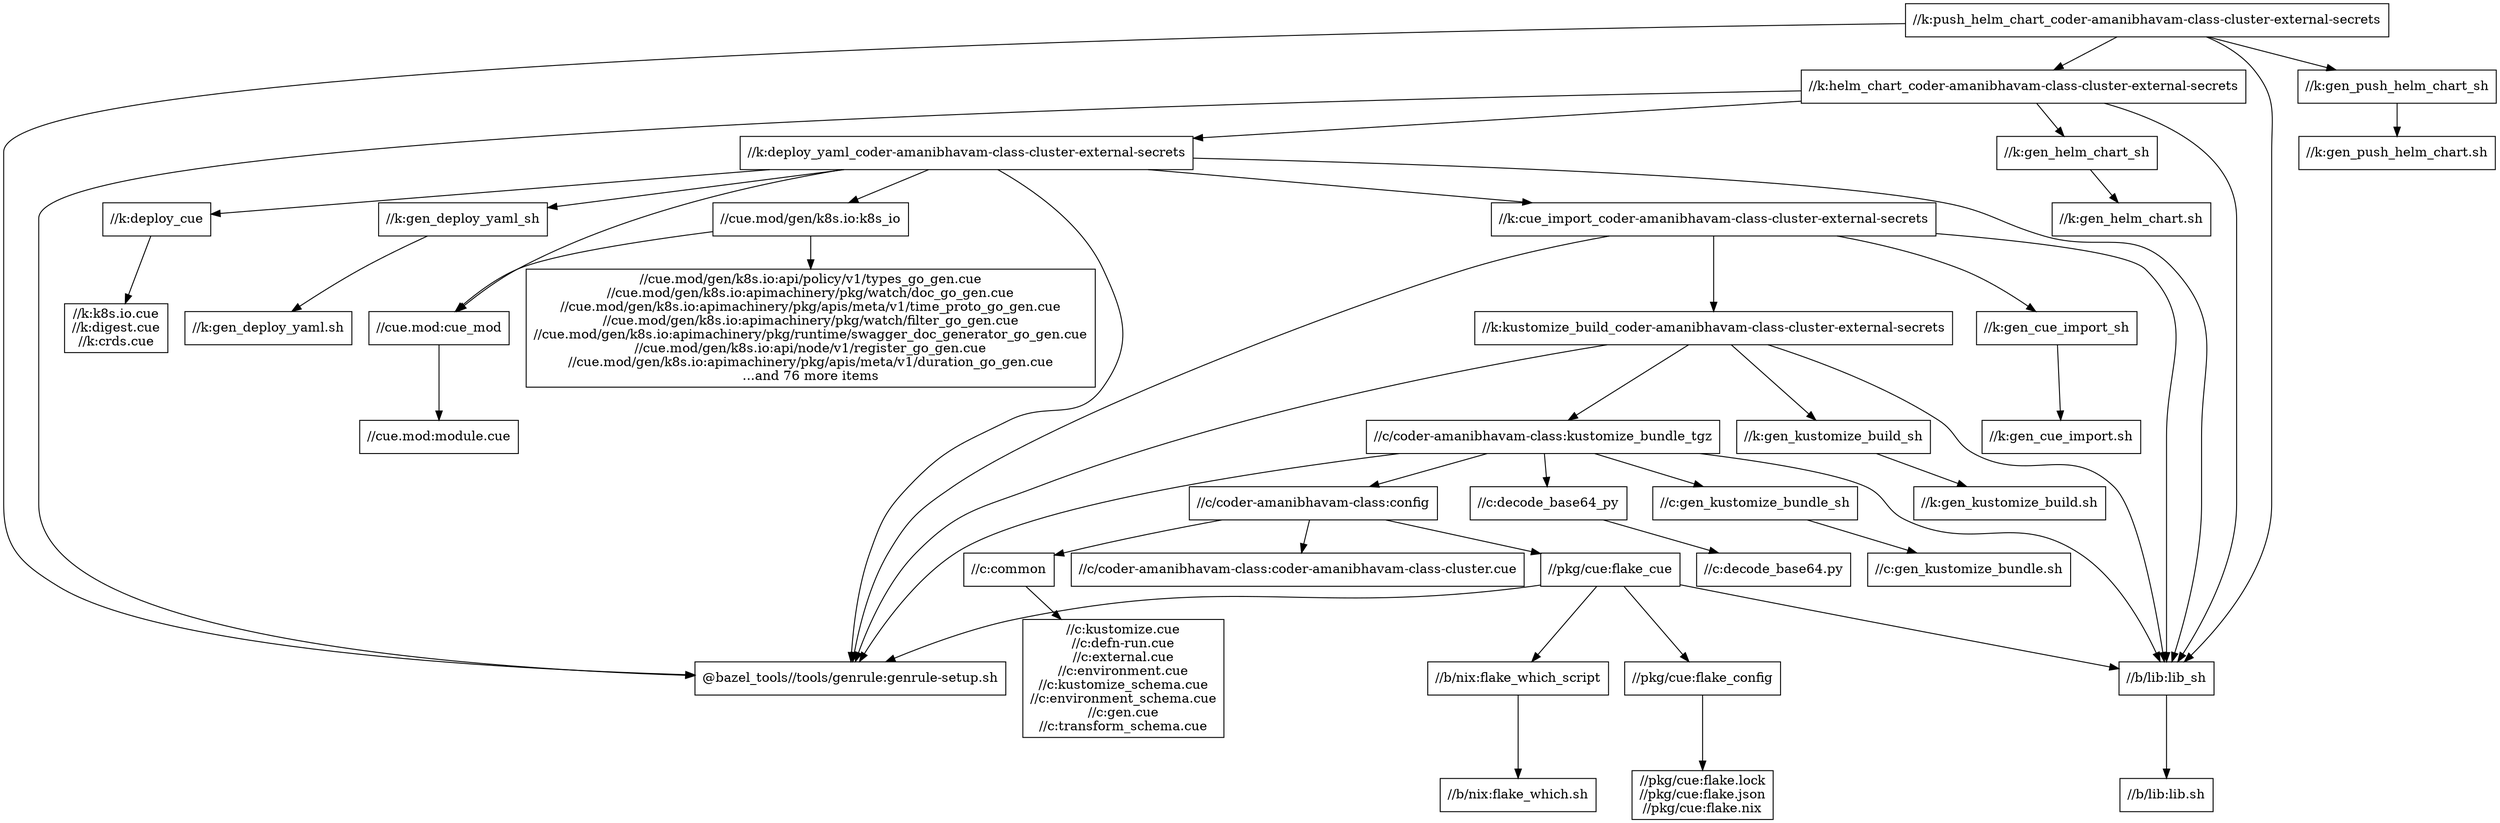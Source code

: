 digraph mygraph {
  node [shape=box];
  "//k:push_helm_chart_coder-amanibhavam-class-cluster-external-secrets"
  "//k:push_helm_chart_coder-amanibhavam-class-cluster-external-secrets" -> "//k:helm_chart_coder-amanibhavam-class-cluster-external-secrets"
  "//k:push_helm_chart_coder-amanibhavam-class-cluster-external-secrets" -> "//k:gen_push_helm_chart_sh"
  "//k:push_helm_chart_coder-amanibhavam-class-cluster-external-secrets" -> "//b/lib:lib_sh"
  "//k:push_helm_chart_coder-amanibhavam-class-cluster-external-secrets" -> "@bazel_tools//tools/genrule:genrule-setup.sh"
  "//k:helm_chart_coder-amanibhavam-class-cluster-external-secrets"
  "//k:helm_chart_coder-amanibhavam-class-cluster-external-secrets" -> "//k:deploy_yaml_coder-amanibhavam-class-cluster-external-secrets"
  "//k:helm_chart_coder-amanibhavam-class-cluster-external-secrets" -> "//k:gen_helm_chart_sh"
  "//k:helm_chart_coder-amanibhavam-class-cluster-external-secrets" -> "//b/lib:lib_sh"
  "//k:helm_chart_coder-amanibhavam-class-cluster-external-secrets" -> "@bazel_tools//tools/genrule:genrule-setup.sh"
  "//k:deploy_yaml_coder-amanibhavam-class-cluster-external-secrets"
  "//k:deploy_yaml_coder-amanibhavam-class-cluster-external-secrets" -> "//k:cue_import_coder-amanibhavam-class-cluster-external-secrets"
  "//k:deploy_yaml_coder-amanibhavam-class-cluster-external-secrets" -> "//k:deploy_cue"
  "//k:deploy_yaml_coder-amanibhavam-class-cluster-external-secrets" -> "//k:gen_deploy_yaml_sh"
  "//k:deploy_yaml_coder-amanibhavam-class-cluster-external-secrets" -> "//cue.mod:cue_mod"
  "//k:deploy_yaml_coder-amanibhavam-class-cluster-external-secrets" -> "//cue.mod/gen/k8s.io:k8s_io"
  "//k:deploy_yaml_coder-amanibhavam-class-cluster-external-secrets" -> "//b/lib:lib_sh"
  "//k:deploy_yaml_coder-amanibhavam-class-cluster-external-secrets" -> "@bazel_tools//tools/genrule:genrule-setup.sh"
  "//cue.mod/gen/k8s.io:k8s_io"
  "//cue.mod/gen/k8s.io:k8s_io" -> "//cue.mod/gen/k8s.io:api/policy/v1/types_go_gen.cue\n//cue.mod/gen/k8s.io:apimachinery/pkg/watch/doc_go_gen.cue\n//cue.mod/gen/k8s.io:apimachinery/pkg/apis/meta/v1/time_proto_go_gen.cue\n//cue.mod/gen/k8s.io:apimachinery/pkg/watch/filter_go_gen.cue\n//cue.mod/gen/k8s.io:apimachinery/pkg/runtime/swagger_doc_generator_go_gen.cue\n//cue.mod/gen/k8s.io:api/node/v1/register_go_gen.cue\n//cue.mod/gen/k8s.io:apimachinery/pkg/apis/meta/v1/duration_go_gen.cue\n...and 76 more items"
  "//cue.mod/gen/k8s.io:k8s_io" -> "//cue.mod:cue_mod"
  "//cue.mod:cue_mod"
  "//cue.mod:cue_mod" -> "//cue.mod:module.cue"
  "//k:gen_deploy_yaml_sh"
  "//k:gen_deploy_yaml_sh" -> "//k:gen_deploy_yaml.sh"
  "//k:gen_deploy_yaml.sh"
  "//k:deploy_cue"
  "//k:deploy_cue" -> "//k:k8s.io.cue\n//k:digest.cue\n//k:crds.cue"
  "//k:k8s.io.cue\n//k:digest.cue\n//k:crds.cue"
  "//k:cue_import_coder-amanibhavam-class-cluster-external-secrets"
  "//k:cue_import_coder-amanibhavam-class-cluster-external-secrets" -> "//k:kustomize_build_coder-amanibhavam-class-cluster-external-secrets"
  "//k:cue_import_coder-amanibhavam-class-cluster-external-secrets" -> "//k:gen_cue_import_sh"
  "//k:cue_import_coder-amanibhavam-class-cluster-external-secrets" -> "//b/lib:lib_sh"
  "//k:cue_import_coder-amanibhavam-class-cluster-external-secrets" -> "@bazel_tools//tools/genrule:genrule-setup.sh"
  "//k:gen_cue_import_sh"
  "//k:gen_cue_import_sh" -> "//k:gen_cue_import.sh"
  "//k:gen_cue_import.sh"
  "//k:kustomize_build_coder-amanibhavam-class-cluster-external-secrets"
  "//k:kustomize_build_coder-amanibhavam-class-cluster-external-secrets" -> "//k:gen_kustomize_build_sh"
  "//k:kustomize_build_coder-amanibhavam-class-cluster-external-secrets" -> "//c/coder-amanibhavam-class:kustomize_bundle_tgz"
  "//k:kustomize_build_coder-amanibhavam-class-cluster-external-secrets" -> "//b/lib:lib_sh"
  "//k:kustomize_build_coder-amanibhavam-class-cluster-external-secrets" -> "@bazel_tools//tools/genrule:genrule-setup.sh"
  "//c/coder-amanibhavam-class:kustomize_bundle_tgz"
  "//c/coder-amanibhavam-class:kustomize_bundle_tgz" -> "//c/coder-amanibhavam-class:config"
  "//c/coder-amanibhavam-class:kustomize_bundle_tgz" -> "@bazel_tools//tools/genrule:genrule-setup.sh"
  "//c/coder-amanibhavam-class:kustomize_bundle_tgz" -> "//c:gen_kustomize_bundle_sh"
  "//c/coder-amanibhavam-class:kustomize_bundle_tgz" -> "//c:decode_base64_py"
  "//c/coder-amanibhavam-class:kustomize_bundle_tgz" -> "//b/lib:lib_sh"
  "//c:decode_base64_py"
  "//c:decode_base64_py" -> "//c:decode_base64.py"
  "//c:gen_kustomize_bundle_sh"
  "//c:gen_kustomize_bundle_sh" -> "//c:gen_kustomize_bundle.sh"
  "//c:gen_kustomize_bundle.sh"
  "//c/coder-amanibhavam-class:config"
  "//c/coder-amanibhavam-class:config" -> "//c/coder-amanibhavam-class:coder-amanibhavam-class-cluster.cue"
  "//c/coder-amanibhavam-class:config" -> "//c:common"
  "//c/coder-amanibhavam-class:config" -> "//pkg/cue:flake_cue"
  "//pkg/cue:flake_cue"
  "//pkg/cue:flake_cue" -> "//pkg/cue:flake_config"
  "//pkg/cue:flake_cue" -> "//b/nix:flake_which_script"
  "//pkg/cue:flake_cue" -> "@bazel_tools//tools/genrule:genrule-setup.sh"
  "//pkg/cue:flake_cue" -> "//b/lib:lib_sh"
  "//b/lib:lib_sh"
  "//b/lib:lib_sh" -> "//b/lib:lib.sh"
  "@bazel_tools//tools/genrule:genrule-setup.sh"
  "//pkg/cue:flake_config"
  "//pkg/cue:flake_config" -> "//pkg/cue:flake.lock\n//pkg/cue:flake.json\n//pkg/cue:flake.nix"
  "//pkg/cue:flake.lock\n//pkg/cue:flake.json\n//pkg/cue:flake.nix"
  "//c:common"
  "//c:common" -> "//c:kustomize.cue\n//c:defn-run.cue\n//c:external.cue\n//c:environment.cue\n//c:kustomize_schema.cue\n//c:environment_schema.cue\n//c:gen.cue\n//c:transform_schema.cue"
  "//k:gen_kustomize_build_sh"
  "//k:gen_kustomize_build_sh" -> "//k:gen_kustomize_build.sh"
  "//b/lib:lib.sh"
  "//c:kustomize.cue\n//c:defn-run.cue\n//c:external.cue\n//c:environment.cue\n//c:kustomize_schema.cue\n//c:environment_schema.cue\n//c:gen.cue\n//c:transform_schema.cue"
  "//k:gen_kustomize_build.sh"
  "//cue.mod:module.cue"
  "//cue.mod/gen/k8s.io:api/policy/v1/types_go_gen.cue\n//cue.mod/gen/k8s.io:apimachinery/pkg/watch/doc_go_gen.cue\n//cue.mod/gen/k8s.io:apimachinery/pkg/apis/meta/v1/time_proto_go_gen.cue\n//cue.mod/gen/k8s.io:apimachinery/pkg/watch/filter_go_gen.cue\n//cue.mod/gen/k8s.io:apimachinery/pkg/runtime/swagger_doc_generator_go_gen.cue\n//cue.mod/gen/k8s.io:api/node/v1/register_go_gen.cue\n//cue.mod/gen/k8s.io:apimachinery/pkg/apis/meta/v1/duration_go_gen.cue\n...and 76 more items"
  "//k:gen_helm_chart_sh"
  "//k:gen_helm_chart_sh" -> "//k:gen_helm_chart.sh"
  "//k:gen_helm_chart.sh"
  "//c/coder-amanibhavam-class:coder-amanibhavam-class-cluster.cue"
  "//c:decode_base64.py"
  "//k:gen_push_helm_chart_sh"
  "//k:gen_push_helm_chart_sh" -> "//k:gen_push_helm_chart.sh"
  "//k:gen_push_helm_chart.sh"
  "//b/nix:flake_which_script"
  "//b/nix:flake_which_script" -> "//b/nix:flake_which.sh"
  "//b/nix:flake_which.sh"
}
